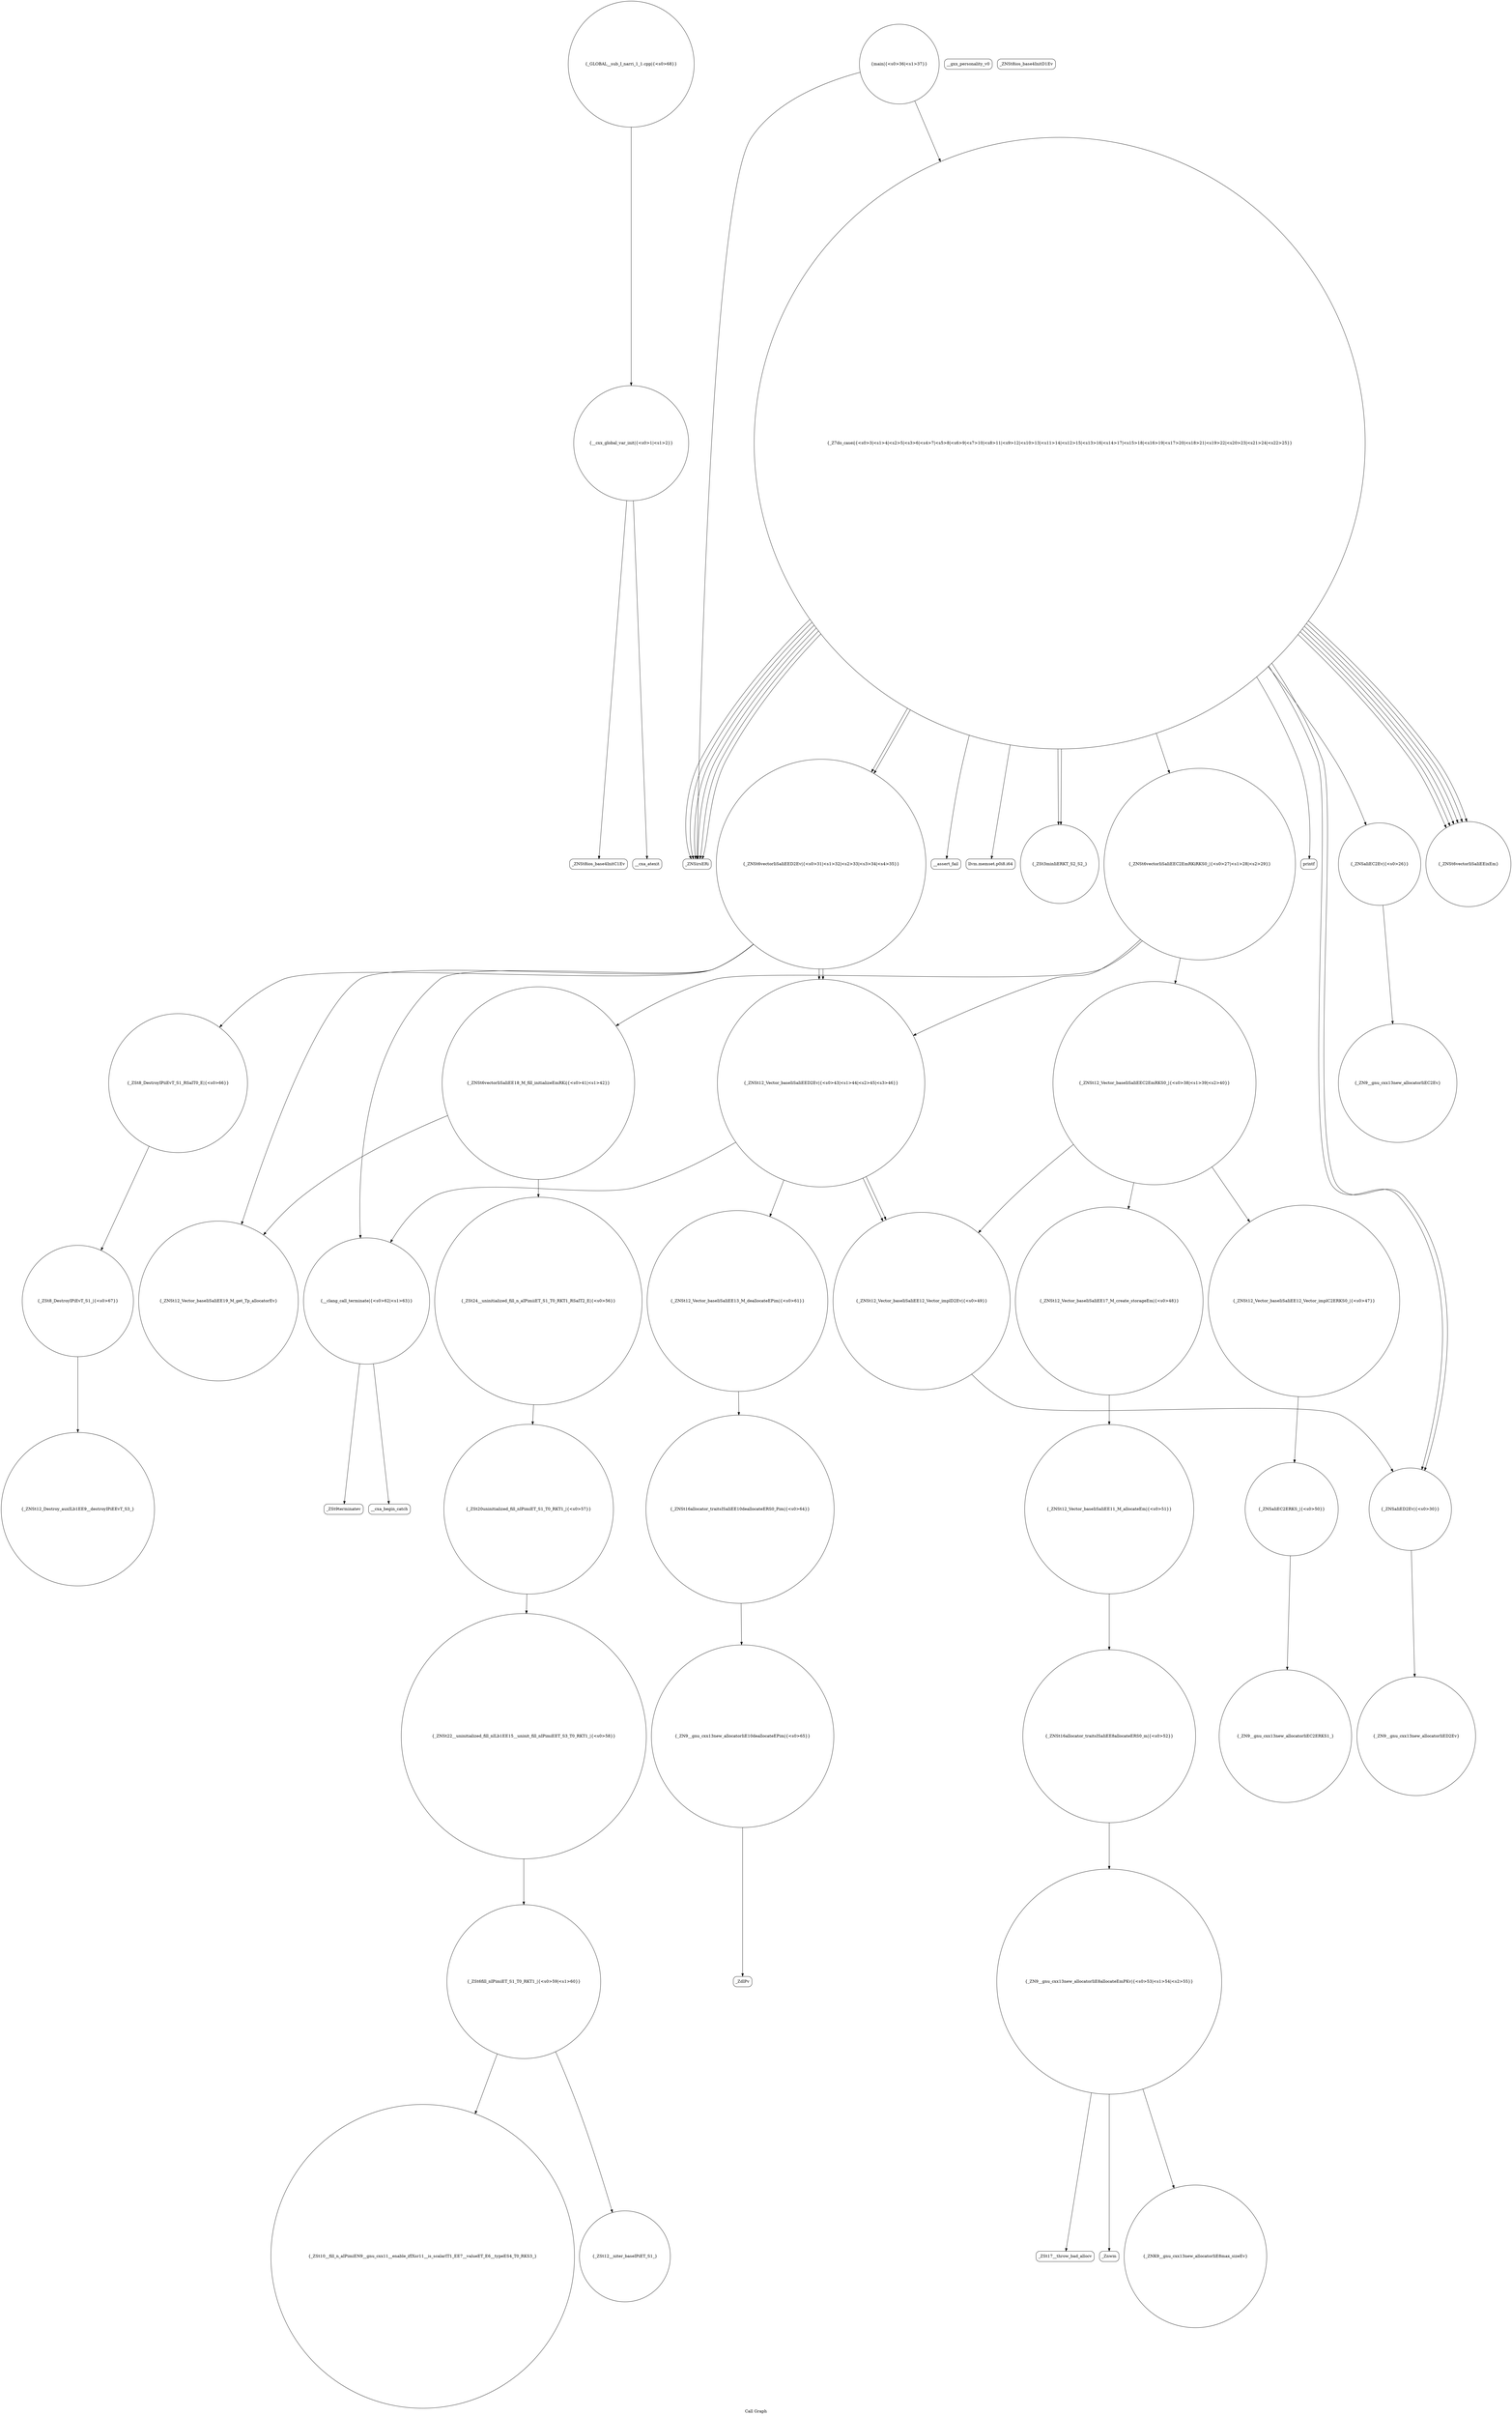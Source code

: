 digraph "Call Graph" {
	label="Call Graph";

	Node0x559fe50e1c90 [shape=record,shape=circle,label="{__cxx_global_var_init|{<s0>1|<s1>2}}"];
	Node0x559fe50e1c90:s0 -> Node0x559fe50e1d10[color=black];
	Node0x559fe50e1c90:s1 -> Node0x559fe50e1e10[color=black];
	Node0x559fe50e3310 [shape=record,shape=circle,label="{_ZN9__gnu_cxx13new_allocatorIiE10deallocateEPim|{<s0>65}}"];
	Node0x559fe50e3310:s0 -> Node0x559fe50e3390[color=black];
	Node0x559fe50e2010 [shape=record,shape=circle,label="{_ZNSt6vectorIiSaIiEEC2EmRKiRKS0_|{<s0>27|<s1>28|<s2>29}}"];
	Node0x559fe50e2010:s0 -> Node0x559fe50e2610[color=black];
	Node0x559fe50e2010:s1 -> Node0x559fe50e2690[color=black];
	Node0x559fe50e2010:s2 -> Node0x559fe50e2710[color=black];
	Node0x559fe50e2390 [shape=record,shape=Mrecord,label="{printf}"];
	Node0x559fe50e2710 [shape=record,shape=circle,label="{_ZNSt12_Vector_baseIiSaIiEED2Ev|{<s0>43|<s1>44|<s2>45|<s3>46}}"];
	Node0x559fe50e2710:s0 -> Node0x559fe50e3090[color=black];
	Node0x559fe50e2710:s1 -> Node0x559fe50e2890[color=black];
	Node0x559fe50e2710:s2 -> Node0x559fe50e2890[color=black];
	Node0x559fe50e2710:s3 -> Node0x559fe50e3110[color=black];
	Node0x559fe50e2a90 [shape=record,shape=circle,label="{_ZNSt16allocator_traitsISaIiEE8allocateERS0_m|{<s0>52}}"];
	Node0x559fe50e2a90:s0 -> Node0x559fe50e2b10[color=black];
	Node0x559fe50e2e10 [shape=record,shape=circle,label="{_ZSt20uninitialized_fill_nIPimiET_S1_T0_RKT1_|{<s0>57}}"];
	Node0x559fe50e2e10:s0 -> Node0x559fe50e2e90[color=black];
	Node0x559fe50e3190 [shape=record,shape=Mrecord,label="{__cxa_begin_catch}"];
	Node0x559fe50e1e90 [shape=record,shape=circle,label="{_Z7do_casei|{<s0>3|<s1>4|<s2>5|<s3>6|<s4>7|<s5>8|<s6>9|<s7>10|<s8>11|<s9>12|<s10>13|<s11>14|<s12>15|<s13>16|<s14>17|<s15>18|<s16>19|<s17>20|<s18>21|<s19>22|<s20>23|<s21>24|<s22>25}}"];
	Node0x559fe50e1e90:s0 -> Node0x559fe50e1f10[color=black];
	Node0x559fe50e1e90:s1 -> Node0x559fe50e1f10[color=black];
	Node0x559fe50e1e90:s2 -> Node0x559fe50e1f90[color=black];
	Node0x559fe50e1e90:s3 -> Node0x559fe50e2010[color=black];
	Node0x559fe50e1e90:s4 -> Node0x559fe50e2110[color=black];
	Node0x559fe50e1e90:s5 -> Node0x559fe50e1f10[color=black];
	Node0x559fe50e1e90:s6 -> Node0x559fe50e1f10[color=black];
	Node0x559fe50e1e90:s7 -> Node0x559fe50e2190[color=black];
	Node0x559fe50e1e90:s8 -> Node0x559fe50e2110[color=black];
	Node0x559fe50e1e90:s9 -> Node0x559fe50e2410[color=black];
	Node0x559fe50e1e90:s10 -> Node0x559fe50e1f10[color=black];
	Node0x559fe50e1e90:s11 -> Node0x559fe50e1f10[color=black];
	Node0x559fe50e1e90:s12 -> Node0x559fe50e2190[color=black];
	Node0x559fe50e1e90:s13 -> Node0x559fe50e2210[color=black];
	Node0x559fe50e1e90:s14 -> Node0x559fe50e2190[color=black];
	Node0x559fe50e1e90:s15 -> Node0x559fe50e2190[color=black];
	Node0x559fe50e1e90:s16 -> Node0x559fe50e2190[color=black];
	Node0x559fe50e1e90:s17 -> Node0x559fe50e2290[color=black];
	Node0x559fe50e1e90:s18 -> Node0x559fe50e2190[color=black];
	Node0x559fe50e1e90:s19 -> Node0x559fe50e2310[color=black];
	Node0x559fe50e1e90:s20 -> Node0x559fe50e2310[color=black];
	Node0x559fe50e1e90:s21 -> Node0x559fe50e2390[color=black];
	Node0x559fe50e1e90:s22 -> Node0x559fe50e2410[color=black];
	Node0x559fe50e4530 [shape=record,shape=circle,label="{_ZNSt12_Destroy_auxILb1EE9__destroyIPiEEvT_S3_}"];
	Node0x559fe50e2210 [shape=record,shape=Mrecord,label="{__assert_fail}"];
	Node0x559fe50e2590 [shape=record,shape=circle,label="{_ZN9__gnu_cxx13new_allocatorIiED2Ev}"];
	Node0x559fe50e2910 [shape=record,shape=circle,label="{_ZNSaIiEC2ERKS_|{<s0>50}}"];
	Node0x559fe50e2910:s0 -> Node0x559fe50e2990[color=black];
	Node0x559fe50e2c90 [shape=record,shape=Mrecord,label="{_Znwm}"];
	Node0x559fe50e3010 [shape=record,shape=circle,label="{_ZSt12__niter_baseIPiET_S1_}"];
	Node0x559fe50e1d10 [shape=record,shape=Mrecord,label="{_ZNSt8ios_base4InitC1Ev}"];
	Node0x559fe50e3390 [shape=record,shape=Mrecord,label="{_ZdlPv}"];
	Node0x559fe50e2090 [shape=record,shape=Mrecord,label="{__gxx_personality_v0}"];
	Node0x559fe50e2410 [shape=record,shape=circle,label="{_ZNSt6vectorIiSaIiEED2Ev|{<s0>31|<s1>32|<s2>33|<s3>34|<s4>35}}"];
	Node0x559fe50e2410:s0 -> Node0x559fe50e2d90[color=black];
	Node0x559fe50e2410:s1 -> Node0x559fe50e3410[color=black];
	Node0x559fe50e2410:s2 -> Node0x559fe50e2710[color=black];
	Node0x559fe50e2410:s3 -> Node0x559fe50e2710[color=black];
	Node0x559fe50e2410:s4 -> Node0x559fe50e3110[color=black];
	Node0x559fe50e2790 [shape=record,shape=circle,label="{_ZNSt12_Vector_baseIiSaIiEE12_Vector_implC2ERKS0_|{<s0>47}}"];
	Node0x559fe50e2790:s0 -> Node0x559fe50e2910[color=black];
	Node0x559fe50e2b10 [shape=record,shape=circle,label="{_ZN9__gnu_cxx13new_allocatorIiE8allocateEmPKv|{<s0>53|<s1>54|<s2>55}}"];
	Node0x559fe50e2b10:s0 -> Node0x559fe50e2b90[color=black];
	Node0x559fe50e2b10:s1 -> Node0x559fe50e2c10[color=black];
	Node0x559fe50e2b10:s2 -> Node0x559fe50e2c90[color=black];
	Node0x559fe50e2e90 [shape=record,shape=circle,label="{_ZNSt22__uninitialized_fill_nILb1EE15__uninit_fill_nIPimiEET_S3_T0_RKT1_|{<s0>58}}"];
	Node0x559fe50e2e90:s0 -> Node0x559fe50e2f10[color=black];
	Node0x559fe50e3210 [shape=record,shape=Mrecord,label="{_ZSt9terminatev}"];
	Node0x559fe50e1f10 [shape=record,shape=Mrecord,label="{_ZNSirsERi}"];
	Node0x559fe50e45b0 [shape=record,shape=circle,label="{_GLOBAL__sub_I_narri_1_1.cpp|{<s0>68}}"];
	Node0x559fe50e45b0:s0 -> Node0x559fe50e1c90[color=black];
	Node0x559fe50e2290 [shape=record,shape=Mrecord,label="{llvm.memset.p0i8.i64}"];
	Node0x559fe50e2610 [shape=record,shape=circle,label="{_ZNSt12_Vector_baseIiSaIiEEC2EmRKS0_|{<s0>38|<s1>39|<s2>40}}"];
	Node0x559fe50e2610:s0 -> Node0x559fe50e2790[color=black];
	Node0x559fe50e2610:s1 -> Node0x559fe50e2810[color=black];
	Node0x559fe50e2610:s2 -> Node0x559fe50e2890[color=black];
	Node0x559fe50e2990 [shape=record,shape=circle,label="{_ZN9__gnu_cxx13new_allocatorIiEC2ERKS1_}"];
	Node0x559fe50e2d10 [shape=record,shape=circle,label="{_ZSt24__uninitialized_fill_n_aIPimiiET_S1_T0_RKT1_RSaIT2_E|{<s0>56}}"];
	Node0x559fe50e2d10:s0 -> Node0x559fe50e2e10[color=black];
	Node0x559fe50e3090 [shape=record,shape=circle,label="{_ZNSt12_Vector_baseIiSaIiEE13_M_deallocateEPim|{<s0>61}}"];
	Node0x559fe50e3090:s0 -> Node0x559fe50e3290[color=black];
	Node0x559fe50e1d90 [shape=record,shape=Mrecord,label="{_ZNSt8ios_base4InitD1Ev}"];
	Node0x559fe50e3410 [shape=record,shape=circle,label="{_ZSt8_DestroyIPiiEvT_S1_RSaIT0_E|{<s0>66}}"];
	Node0x559fe50e3410:s0 -> Node0x559fe50e44b0[color=black];
	Node0x559fe50e2110 [shape=record,shape=circle,label="{_ZNSaIiED2Ev|{<s0>30}}"];
	Node0x559fe50e2110:s0 -> Node0x559fe50e2590[color=black];
	Node0x559fe50e2490 [shape=record,shape=circle,label="{main|{<s0>36|<s1>37}}"];
	Node0x559fe50e2490:s0 -> Node0x559fe50e1f10[color=black];
	Node0x559fe50e2490:s1 -> Node0x559fe50e1e90[color=black];
	Node0x559fe50e2810 [shape=record,shape=circle,label="{_ZNSt12_Vector_baseIiSaIiEE17_M_create_storageEm|{<s0>48}}"];
	Node0x559fe50e2810:s0 -> Node0x559fe50e2a10[color=black];
	Node0x559fe50e2b90 [shape=record,shape=circle,label="{_ZNK9__gnu_cxx13new_allocatorIiE8max_sizeEv}"];
	Node0x559fe50e2f10 [shape=record,shape=circle,label="{_ZSt6fill_nIPimiET_S1_T0_RKT1_|{<s0>59|<s1>60}}"];
	Node0x559fe50e2f10:s0 -> Node0x559fe50e3010[color=black];
	Node0x559fe50e2f10:s1 -> Node0x559fe50e2f90[color=black];
	Node0x559fe50e3290 [shape=record,shape=circle,label="{_ZNSt16allocator_traitsISaIiEE10deallocateERS0_Pim|{<s0>64}}"];
	Node0x559fe50e3290:s0 -> Node0x559fe50e3310[color=black];
	Node0x559fe50e1f90 [shape=record,shape=circle,label="{_ZNSaIiEC2Ev|{<s0>26}}"];
	Node0x559fe50e1f90:s0 -> Node0x559fe50e2510[color=black];
	Node0x559fe50e2310 [shape=record,shape=circle,label="{_ZSt3minIiERKT_S2_S2_}"];
	Node0x559fe50e2690 [shape=record,shape=circle,label="{_ZNSt6vectorIiSaIiEE18_M_fill_initializeEmRKi|{<s0>41|<s1>42}}"];
	Node0x559fe50e2690:s0 -> Node0x559fe50e2d90[color=black];
	Node0x559fe50e2690:s1 -> Node0x559fe50e2d10[color=black];
	Node0x559fe50e2a10 [shape=record,shape=circle,label="{_ZNSt12_Vector_baseIiSaIiEE11_M_allocateEm|{<s0>51}}"];
	Node0x559fe50e2a10:s0 -> Node0x559fe50e2a90[color=black];
	Node0x559fe50e2d90 [shape=record,shape=circle,label="{_ZNSt12_Vector_baseIiSaIiEE19_M_get_Tp_allocatorEv}"];
	Node0x559fe50e3110 [shape=record,shape=circle,label="{__clang_call_terminate|{<s0>62|<s1>63}}"];
	Node0x559fe50e3110:s0 -> Node0x559fe50e3190[color=black];
	Node0x559fe50e3110:s1 -> Node0x559fe50e3210[color=black];
	Node0x559fe50e1e10 [shape=record,shape=Mrecord,label="{__cxa_atexit}"];
	Node0x559fe50e44b0 [shape=record,shape=circle,label="{_ZSt8_DestroyIPiEvT_S1_|{<s0>67}}"];
	Node0x559fe50e44b0:s0 -> Node0x559fe50e4530[color=black];
	Node0x559fe50e2190 [shape=record,shape=circle,label="{_ZNSt6vectorIiSaIiEEixEm}"];
	Node0x559fe50e2510 [shape=record,shape=circle,label="{_ZN9__gnu_cxx13new_allocatorIiEC2Ev}"];
	Node0x559fe50e2890 [shape=record,shape=circle,label="{_ZNSt12_Vector_baseIiSaIiEE12_Vector_implD2Ev|{<s0>49}}"];
	Node0x559fe50e2890:s0 -> Node0x559fe50e2110[color=black];
	Node0x559fe50e2c10 [shape=record,shape=Mrecord,label="{_ZSt17__throw_bad_allocv}"];
	Node0x559fe50e2f90 [shape=record,shape=circle,label="{_ZSt10__fill_n_aIPimiEN9__gnu_cxx11__enable_ifIXsr11__is_scalarIT1_EE7__valueET_E6__typeES4_T0_RKS3_}"];
}
